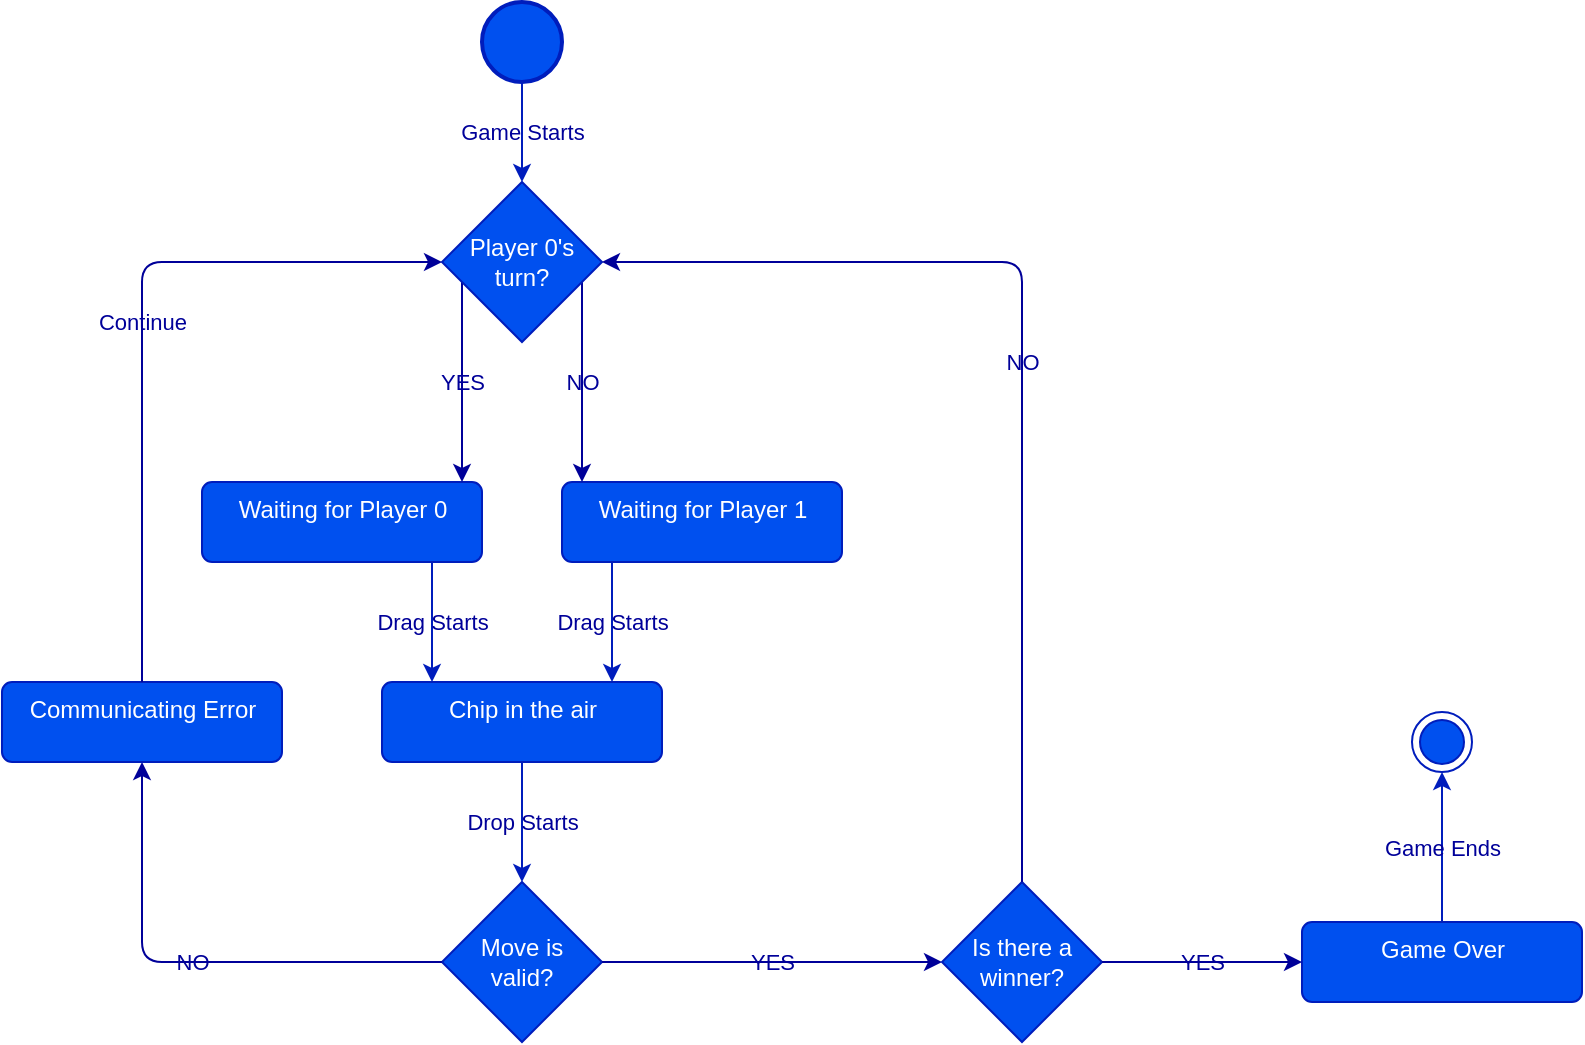 <mxfile>
    <diagram id="wklDU4xiw3lq9PIBjMEm" name="Page-1">
        <mxGraphModel dx="454" dy="541" grid="1" gridSize="10" guides="1" tooltips="1" connect="1" arrows="1" fold="1" page="1" pageScale="1" pageWidth="850" pageHeight="1100" background="#ffffff" math="0" shadow="0">
            <root>
                <mxCell id="0"/>
                <mxCell id="1" parent="0"/>
                <mxCell id="3" value="Waiting for Player 0" style="html=1;align=center;verticalAlign=top;rounded=1;absoluteArcSize=1;arcSize=10;dashed=0;fillColor=#0050ef;strokeColor=#001DBC;fontColor=#ffffff;" parent="1" vertex="1">
                    <mxGeometry x="160" y="280" width="140" height="40" as="geometry"/>
                </mxCell>
                <mxCell id="5" value="Game Starts" style="edgeStyle=elbowEdgeStyle;html=1;fillColor=#0050ef;strokeColor=#001DBC;labelBackgroundColor=none;fontColor=#000099;" parent="1" source="4" target="8" edge="1">
                    <mxGeometry relative="1" as="geometry"/>
                </mxCell>
                <mxCell id="4" value="" style="strokeWidth=2;html=1;shape=mxgraph.flowchart.start_1;whiteSpace=wrap;fillColor=#0050ef;strokeColor=#001DBC;fontColor=#ffffff;" parent="1" vertex="1">
                    <mxGeometry x="300" y="40" width="40" height="40" as="geometry"/>
                </mxCell>
                <mxCell id="6" value="Waiting for Player 1" style="html=1;align=center;verticalAlign=top;rounded=1;absoluteArcSize=1;arcSize=10;dashed=0;fillColor=#0050ef;strokeColor=#001DBC;fontColor=#ffffff;" parent="1" vertex="1">
                    <mxGeometry x="340" y="280" width="140" height="40" as="geometry"/>
                </mxCell>
                <mxCell id="7" value="Chip in the air" style="html=1;align=center;verticalAlign=top;rounded=1;absoluteArcSize=1;arcSize=10;dashed=0;fillColor=#0050ef;strokeColor=#001DBC;fontColor=#ffffff;" parent="1" vertex="1">
                    <mxGeometry x="250" y="380" width="140" height="40" as="geometry"/>
                </mxCell>
                <mxCell id="9" value="YES" style="edgeStyle=elbowEdgeStyle;html=1;labelBackgroundColor=none;strokeColor=#000099;fontColor=#000099;" parent="1" source="8" target="3" edge="1">
                    <mxGeometry relative="1" as="geometry">
                        <mxPoint x="220" y="170" as="targetPoint"/>
                    </mxGeometry>
                </mxCell>
                <mxCell id="10" value="NO" style="edgeStyle=elbowEdgeStyle;html=1;labelBackgroundColor=none;strokeColor=#000099;fontColor=#000099;" parent="1" source="8" target="6" edge="1">
                    <mxGeometry relative="1" as="geometry"/>
                </mxCell>
                <mxCell id="8" value="Player 0's&lt;br&gt;turn?" style="rhombus;whiteSpace=wrap;html=1;strokeColor=#001DBC;fontColor=#ffffff;fillColor=#0050ef;" parent="1" vertex="1">
                    <mxGeometry x="280" y="130" width="80" height="80" as="geometry"/>
                </mxCell>
                <mxCell id="11" value="Drag Starts" style="edgeStyle=elbowEdgeStyle;html=1;fillColor=#0050ef;strokeColor=#001DBC;labelBackgroundColor=none;fontColor=#000099;" parent="1" source="3" target="7" edge="1">
                    <mxGeometry relative="1" as="geometry">
                        <mxPoint x="330" y="90" as="sourcePoint"/>
                        <mxPoint x="330" y="140" as="targetPoint"/>
                    </mxGeometry>
                </mxCell>
                <mxCell id="12" value="Drag Starts" style="edgeStyle=elbowEdgeStyle;html=1;fillColor=#0050ef;strokeColor=#001DBC;labelBackgroundColor=none;fontColor=#000099;" parent="1" source="6" target="7" edge="1">
                    <mxGeometry relative="1" as="geometry">
                        <mxPoint x="190.909" y="200" as="sourcePoint"/>
                        <mxPoint x="299.091" y="270" as="targetPoint"/>
                    </mxGeometry>
                </mxCell>
                <mxCell id="15" value="Game Over" style="html=1;align=center;verticalAlign=top;rounded=1;absoluteArcSize=1;arcSize=10;dashed=0;fillColor=#0050ef;strokeColor=#001DBC;fontColor=#ffffff;" parent="1" vertex="1">
                    <mxGeometry x="710" y="500" width="140" height="40" as="geometry"/>
                </mxCell>
                <mxCell id="16" value="Drop Starts" style="edgeStyle=elbowEdgeStyle;html=1;fillColor=#0050ef;strokeColor=#001DBC;labelBackgroundColor=none;fontColor=#000099;" parent="1" source="7" target="17" edge="1">
                    <mxGeometry relative="1" as="geometry">
                        <mxPoint x="285" y="330" as="sourcePoint"/>
                        <mxPoint x="285" y="390" as="targetPoint"/>
                    </mxGeometry>
                </mxCell>
                <mxCell id="17" value="Move is &lt;br&gt;valid?" style="rhombus;whiteSpace=wrap;html=1;strokeColor=#001DBC;fontColor=#ffffff;fillColor=#0050ef;" parent="1" vertex="1">
                    <mxGeometry x="280" y="480" width="80" height="80" as="geometry"/>
                </mxCell>
                <mxCell id="19" value="NO" style="edgeStyle=elbowEdgeStyle;html=1;labelBackgroundColor=none;strokeColor=#000099;fontColor=#000099;" parent="1" source="17" target="28" edge="1">
                    <mxGeometry relative="1" as="geometry">
                        <mxPoint x="300" y="190" as="sourcePoint"/>
                        <mxPoint x="300" y="290" as="targetPoint"/>
                        <Array as="points">
                            <mxPoint x="130" y="470"/>
                            <mxPoint x="500" y="440"/>
                            <mxPoint x="560" y="390"/>
                        </Array>
                    </mxGeometry>
                </mxCell>
                <mxCell id="20" value="Game Ends" style="edgeStyle=elbowEdgeStyle;html=1;fillColor=#0050ef;strokeColor=#001DBC;labelBackgroundColor=none;fontColor=#000099;" parent="1" target="26" edge="1">
                    <mxGeometry relative="1" as="geometry">
                        <mxPoint x="780" y="500" as="sourcePoint"/>
                        <mxPoint x="330" y="490" as="targetPoint"/>
                        <Array as="points">
                            <mxPoint x="780" y="470"/>
                            <mxPoint x="800" y="540"/>
                        </Array>
                        <mxPoint as="offset"/>
                    </mxGeometry>
                </mxCell>
                <mxCell id="22" value="YES" style="edgeStyle=elbowEdgeStyle;html=1;labelBackgroundColor=none;strokeColor=#000099;fontColor=#000099;" parent="1" source="17" target="23" edge="1">
                    <mxGeometry relative="1" as="geometry">
                        <mxPoint x="150" y="560" as="sourcePoint"/>
                        <mxPoint x="150" y="660" as="targetPoint"/>
                    </mxGeometry>
                </mxCell>
                <mxCell id="23" value="Is there a winner?" style="rhombus;whiteSpace=wrap;html=1;strokeColor=#001DBC;fontColor=#ffffff;fillColor=#0050ef;" parent="1" vertex="1">
                    <mxGeometry x="530" y="480" width="80" height="80" as="geometry"/>
                </mxCell>
                <mxCell id="25" value="NO" style="edgeStyle=elbowEdgeStyle;html=1;labelBackgroundColor=none;strokeColor=#000099;fontColor=#000099;" parent="1" source="23" target="8" edge="1">
                    <mxGeometry relative="1" as="geometry">
                        <mxPoint x="370" y="630" as="sourcePoint"/>
                        <mxPoint x="370" y="180" as="targetPoint"/>
                        <Array as="points">
                            <mxPoint x="570" y="380"/>
                            <mxPoint x="530" y="690"/>
                            <mxPoint x="510" y="450"/>
                            <mxPoint x="570" y="400"/>
                        </Array>
                    </mxGeometry>
                </mxCell>
                <mxCell id="26" value="" style="ellipse;html=1;shape=endState;fillColor=#0050ef;strokeColor=#001DBC;fontColor=#ffffff;" parent="1" vertex="1">
                    <mxGeometry x="765" y="395" width="30" height="30" as="geometry"/>
                </mxCell>
                <mxCell id="27" value="YES" style="edgeStyle=elbowEdgeStyle;html=1;labelBackgroundColor=none;strokeColor=#000099;fontColor=#000099;" parent="1" source="23" target="15" edge="1">
                    <mxGeometry relative="1" as="geometry">
                        <mxPoint x="330" y="670" as="sourcePoint"/>
                        <mxPoint x="330" y="730" as="targetPoint"/>
                    </mxGeometry>
                </mxCell>
                <mxCell id="28" value="Communicating Error" style="html=1;align=center;verticalAlign=top;rounded=1;absoluteArcSize=1;arcSize=10;dashed=0;fillColor=#0050ef;strokeColor=#001DBC;fontColor=#ffffff;" parent="1" vertex="1">
                    <mxGeometry x="60" y="380" width="140" height="40" as="geometry"/>
                </mxCell>
                <mxCell id="29" value="Continue" style="edgeStyle=elbowEdgeStyle;html=1;labelBackgroundColor=none;strokeColor=#000099;fontColor=#000099;" parent="1" source="28" target="8" edge="1">
                    <mxGeometry relative="1" as="geometry">
                        <mxPoint x="290" y="530" as="sourcePoint"/>
                        <mxPoint x="140" y="430" as="targetPoint"/>
                        <Array as="points">
                            <mxPoint x="130" y="300"/>
                            <mxPoint x="120" y="320"/>
                            <mxPoint x="140" y="480"/>
                            <mxPoint x="510" y="450"/>
                            <mxPoint x="570" y="400"/>
                        </Array>
                    </mxGeometry>
                </mxCell>
            </root>
        </mxGraphModel>
    </diagram>
</mxfile>